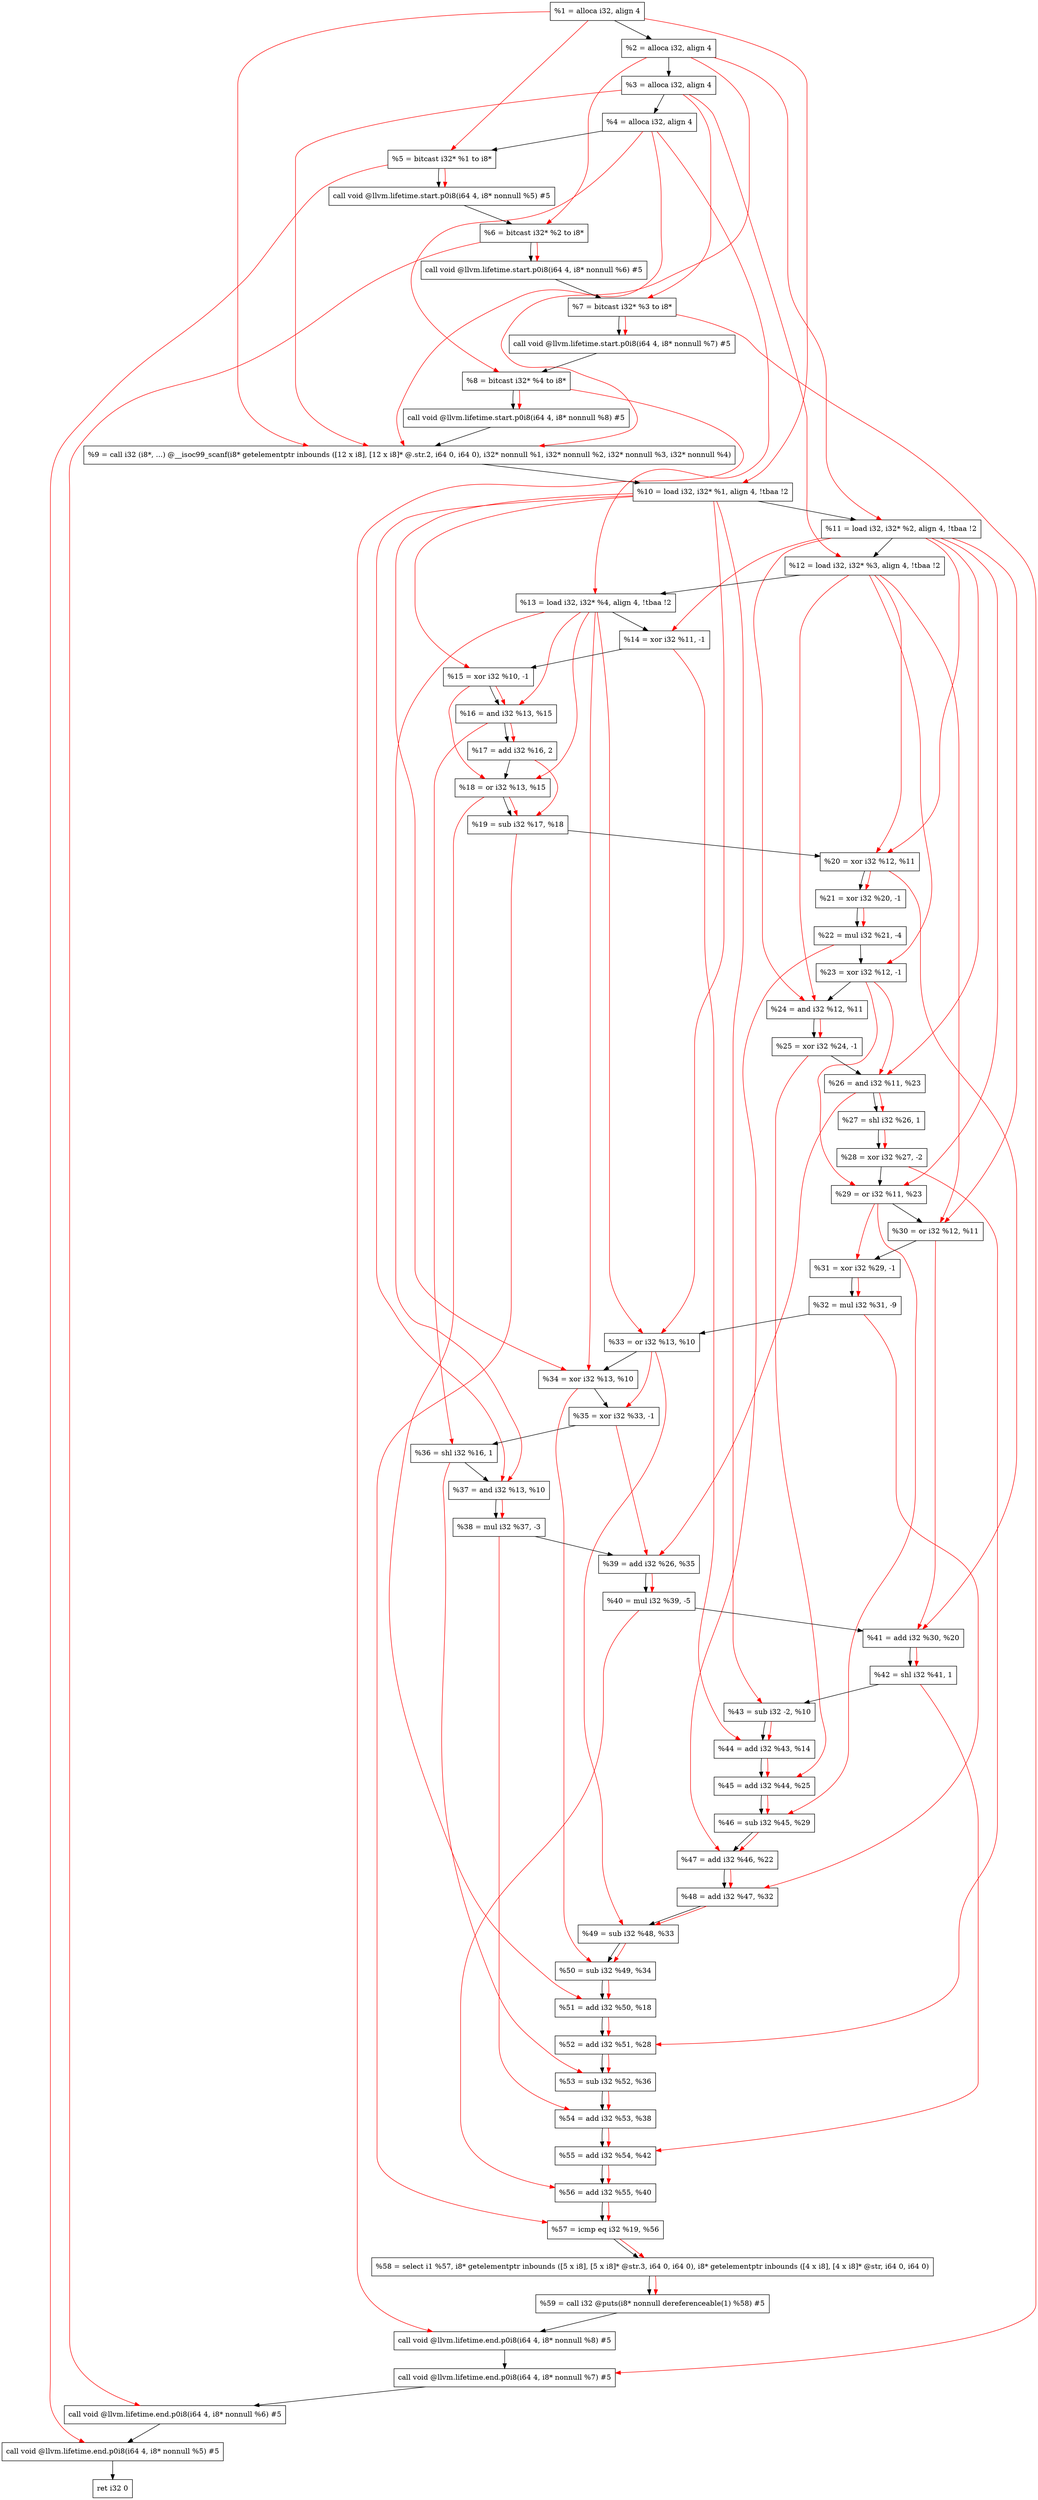 digraph "DFG for'main' function" {
	Node0x2311ec8[shape=record, label="  %1 = alloca i32, align 4"];
	Node0x2311f48[shape=record, label="  %2 = alloca i32, align 4"];
	Node0x2311fd8[shape=record, label="  %3 = alloca i32, align 4"];
	Node0x2312038[shape=record, label="  %4 = alloca i32, align 4"];
	Node0x23120e8[shape=record, label="  %5 = bitcast i32* %1 to i8*"];
	Node0x2312518[shape=record, label="  call void @llvm.lifetime.start.p0i8(i64 4, i8* nonnull %5) #5"];
	Node0x23125f8[shape=record, label="  %6 = bitcast i32* %2 to i8*"];
	Node0x23126f8[shape=record, label="  call void @llvm.lifetime.start.p0i8(i64 4, i8* nonnull %6) #5"];
	Node0x23127b8[shape=record, label="  %7 = bitcast i32* %3 to i8*"];
	Node0x2312868[shape=record, label="  call void @llvm.lifetime.start.p0i8(i64 4, i8* nonnull %7) #5"];
	Node0x2312928[shape=record, label="  %8 = bitcast i32* %4 to i8*"];
	Node0x23129d8[shape=record, label="  call void @llvm.lifetime.start.p0i8(i64 4, i8* nonnull %8) #5"];
	Node0x230cc00[shape=record, label="  %9 = call i32 (i8*, ...) @__isoc99_scanf(i8* getelementptr inbounds ([12 x i8], [12 x i8]* @.str.2, i64 0, i64 0), i32* nonnull %1, i32* nonnull %2, i32* nonnull %3, i32* nonnull %4)"];
	Node0x2312bd8[shape=record, label="  %10 = load i32, i32* %1, align 4, !tbaa !2"];
	Node0x2313b48[shape=record, label="  %11 = load i32, i32* %2, align 4, !tbaa !2"];
	Node0x23141b8[shape=record, label="  %12 = load i32, i32* %3, align 4, !tbaa !2"];
	Node0x2314218[shape=record, label="  %13 = load i32, i32* %4, align 4, !tbaa !2"];
	Node0x2314290[shape=record, label="  %14 = xor i32 %11, -1"];
	Node0x2314300[shape=record, label="  %15 = xor i32 %10, -1"];
	Node0x2314370[shape=record, label="  %16 = and i32 %13, %15"];
	Node0x23143e0[shape=record, label="  %17 = add i32 %16, 2"];
	Node0x2314450[shape=record, label="  %18 = or i32 %13, %15"];
	Node0x23144c0[shape=record, label="  %19 = sub i32 %17, %18"];
	Node0x2314530[shape=record, label="  %20 = xor i32 %12, %11"];
	Node0x23145a0[shape=record, label="  %21 = xor i32 %20, -1"];
	Node0x2314610[shape=record, label="  %22 = mul i32 %21, -4"];
	Node0x2314680[shape=record, label="  %23 = xor i32 %12, -1"];
	Node0x23146f0[shape=record, label="  %24 = and i32 %12, %11"];
	Node0x2314760[shape=record, label="  %25 = xor i32 %24, -1"];
	Node0x23147d0[shape=record, label="  %26 = and i32 %11, %23"];
	Node0x2314840[shape=record, label="  %27 = shl i32 %26, 1"];
	Node0x23148b0[shape=record, label="  %28 = xor i32 %27, -2"];
	Node0x2314920[shape=record, label="  %29 = or i32 %11, %23"];
	Node0x2314990[shape=record, label="  %30 = or i32 %12, %11"];
	Node0x2314a00[shape=record, label="  %31 = xor i32 %29, -1"];
	Node0x2314a70[shape=record, label="  %32 = mul i32 %31, -9"];
	Node0x2314ae0[shape=record, label="  %33 = or i32 %13, %10"];
	Node0x2314b50[shape=record, label="  %34 = xor i32 %13, %10"];
	Node0x2314bc0[shape=record, label="  %35 = xor i32 %33, -1"];
	Node0x2314c30[shape=record, label="  %36 = shl i32 %16, 1"];
	Node0x2314ca0[shape=record, label="  %37 = and i32 %13, %10"];
	Node0x2314d10[shape=record, label="  %38 = mul i32 %37, -3"];
	Node0x2314d80[shape=record, label="  %39 = add i32 %26, %35"];
	Node0x2314df0[shape=record, label="  %40 = mul i32 %39, -5"];
	Node0x2314e60[shape=record, label="  %41 = add i32 %30, %20"];
	Node0x2314ed0[shape=record, label="  %42 = shl i32 %41, 1"];
	Node0x2314f40[shape=record, label="  %43 = sub i32 -2, %10"];
	Node0x2314fb0[shape=record, label="  %44 = add i32 %43, %14"];
	Node0x2315020[shape=record, label="  %45 = add i32 %44, %25"];
	Node0x2315090[shape=record, label="  %46 = sub i32 %45, %29"];
	Node0x2315100[shape=record, label="  %47 = add i32 %46, %22"];
	Node0x2315170[shape=record, label="  %48 = add i32 %47, %32"];
	Node0x23151e0[shape=record, label="  %49 = sub i32 %48, %33"];
	Node0x2315250[shape=record, label="  %50 = sub i32 %49, %34"];
	Node0x23152c0[shape=record, label="  %51 = add i32 %50, %18"];
	Node0x2315330[shape=record, label="  %52 = add i32 %51, %28"];
	Node0x23153a0[shape=record, label="  %53 = sub i32 %52, %36"];
	Node0x2315410[shape=record, label="  %54 = add i32 %53, %38"];
	Node0x2315480[shape=record, label="  %55 = add i32 %54, %42"];
	Node0x23154f0[shape=record, label="  %56 = add i32 %55, %40"];
	Node0x2315560[shape=record, label="  %57 = icmp eq i32 %19, %56"];
	Node0x22b18b8[shape=record, label="  %58 = select i1 %57, i8* getelementptr inbounds ([5 x i8], [5 x i8]* @str.3, i64 0, i64 0), i8* getelementptr inbounds ([4 x i8], [4 x i8]* @str, i64 0, i64 0)"];
	Node0x23155f0[shape=record, label="  %59 = call i32 @puts(i8* nonnull dereferenceable(1) %58) #5"];
	Node0x2315898[shape=record, label="  call void @llvm.lifetime.end.p0i8(i64 4, i8* nonnull %8) #5"];
	Node0x23159f8[shape=record, label="  call void @llvm.lifetime.end.p0i8(i64 4, i8* nonnull %7) #5"];
	Node0x2315b08[shape=record, label="  call void @llvm.lifetime.end.p0i8(i64 4, i8* nonnull %6) #5"];
	Node0x2315c18[shape=record, label="  call void @llvm.lifetime.end.p0i8(i64 4, i8* nonnull %5) #5"];
	Node0x2315cd8[shape=record, label="  ret i32 0"];
	Node0x2311ec8 -> Node0x2311f48;
	Node0x2311f48 -> Node0x2311fd8;
	Node0x2311fd8 -> Node0x2312038;
	Node0x2312038 -> Node0x23120e8;
	Node0x23120e8 -> Node0x2312518;
	Node0x2312518 -> Node0x23125f8;
	Node0x23125f8 -> Node0x23126f8;
	Node0x23126f8 -> Node0x23127b8;
	Node0x23127b8 -> Node0x2312868;
	Node0x2312868 -> Node0x2312928;
	Node0x2312928 -> Node0x23129d8;
	Node0x23129d8 -> Node0x230cc00;
	Node0x230cc00 -> Node0x2312bd8;
	Node0x2312bd8 -> Node0x2313b48;
	Node0x2313b48 -> Node0x23141b8;
	Node0x23141b8 -> Node0x2314218;
	Node0x2314218 -> Node0x2314290;
	Node0x2314290 -> Node0x2314300;
	Node0x2314300 -> Node0x2314370;
	Node0x2314370 -> Node0x23143e0;
	Node0x23143e0 -> Node0x2314450;
	Node0x2314450 -> Node0x23144c0;
	Node0x23144c0 -> Node0x2314530;
	Node0x2314530 -> Node0x23145a0;
	Node0x23145a0 -> Node0x2314610;
	Node0x2314610 -> Node0x2314680;
	Node0x2314680 -> Node0x23146f0;
	Node0x23146f0 -> Node0x2314760;
	Node0x2314760 -> Node0x23147d0;
	Node0x23147d0 -> Node0x2314840;
	Node0x2314840 -> Node0x23148b0;
	Node0x23148b0 -> Node0x2314920;
	Node0x2314920 -> Node0x2314990;
	Node0x2314990 -> Node0x2314a00;
	Node0x2314a00 -> Node0x2314a70;
	Node0x2314a70 -> Node0x2314ae0;
	Node0x2314ae0 -> Node0x2314b50;
	Node0x2314b50 -> Node0x2314bc0;
	Node0x2314bc0 -> Node0x2314c30;
	Node0x2314c30 -> Node0x2314ca0;
	Node0x2314ca0 -> Node0x2314d10;
	Node0x2314d10 -> Node0x2314d80;
	Node0x2314d80 -> Node0x2314df0;
	Node0x2314df0 -> Node0x2314e60;
	Node0x2314e60 -> Node0x2314ed0;
	Node0x2314ed0 -> Node0x2314f40;
	Node0x2314f40 -> Node0x2314fb0;
	Node0x2314fb0 -> Node0x2315020;
	Node0x2315020 -> Node0x2315090;
	Node0x2315090 -> Node0x2315100;
	Node0x2315100 -> Node0x2315170;
	Node0x2315170 -> Node0x23151e0;
	Node0x23151e0 -> Node0x2315250;
	Node0x2315250 -> Node0x23152c0;
	Node0x23152c0 -> Node0x2315330;
	Node0x2315330 -> Node0x23153a0;
	Node0x23153a0 -> Node0x2315410;
	Node0x2315410 -> Node0x2315480;
	Node0x2315480 -> Node0x23154f0;
	Node0x23154f0 -> Node0x2315560;
	Node0x2315560 -> Node0x22b18b8;
	Node0x22b18b8 -> Node0x23155f0;
	Node0x23155f0 -> Node0x2315898;
	Node0x2315898 -> Node0x23159f8;
	Node0x23159f8 -> Node0x2315b08;
	Node0x2315b08 -> Node0x2315c18;
	Node0x2315c18 -> Node0x2315cd8;
edge [color=red]
	Node0x2311ec8 -> Node0x23120e8;
	Node0x23120e8 -> Node0x2312518;
	Node0x2311f48 -> Node0x23125f8;
	Node0x23125f8 -> Node0x23126f8;
	Node0x2311fd8 -> Node0x23127b8;
	Node0x23127b8 -> Node0x2312868;
	Node0x2312038 -> Node0x2312928;
	Node0x2312928 -> Node0x23129d8;
	Node0x2311ec8 -> Node0x230cc00;
	Node0x2311f48 -> Node0x230cc00;
	Node0x2311fd8 -> Node0x230cc00;
	Node0x2312038 -> Node0x230cc00;
	Node0x2311ec8 -> Node0x2312bd8;
	Node0x2311f48 -> Node0x2313b48;
	Node0x2311fd8 -> Node0x23141b8;
	Node0x2312038 -> Node0x2314218;
	Node0x2313b48 -> Node0x2314290;
	Node0x2312bd8 -> Node0x2314300;
	Node0x2314218 -> Node0x2314370;
	Node0x2314300 -> Node0x2314370;
	Node0x2314370 -> Node0x23143e0;
	Node0x2314218 -> Node0x2314450;
	Node0x2314300 -> Node0x2314450;
	Node0x23143e0 -> Node0x23144c0;
	Node0x2314450 -> Node0x23144c0;
	Node0x23141b8 -> Node0x2314530;
	Node0x2313b48 -> Node0x2314530;
	Node0x2314530 -> Node0x23145a0;
	Node0x23145a0 -> Node0x2314610;
	Node0x23141b8 -> Node0x2314680;
	Node0x23141b8 -> Node0x23146f0;
	Node0x2313b48 -> Node0x23146f0;
	Node0x23146f0 -> Node0x2314760;
	Node0x2313b48 -> Node0x23147d0;
	Node0x2314680 -> Node0x23147d0;
	Node0x23147d0 -> Node0x2314840;
	Node0x2314840 -> Node0x23148b0;
	Node0x2313b48 -> Node0x2314920;
	Node0x2314680 -> Node0x2314920;
	Node0x23141b8 -> Node0x2314990;
	Node0x2313b48 -> Node0x2314990;
	Node0x2314920 -> Node0x2314a00;
	Node0x2314a00 -> Node0x2314a70;
	Node0x2314218 -> Node0x2314ae0;
	Node0x2312bd8 -> Node0x2314ae0;
	Node0x2314218 -> Node0x2314b50;
	Node0x2312bd8 -> Node0x2314b50;
	Node0x2314ae0 -> Node0x2314bc0;
	Node0x2314370 -> Node0x2314c30;
	Node0x2314218 -> Node0x2314ca0;
	Node0x2312bd8 -> Node0x2314ca0;
	Node0x2314ca0 -> Node0x2314d10;
	Node0x23147d0 -> Node0x2314d80;
	Node0x2314bc0 -> Node0x2314d80;
	Node0x2314d80 -> Node0x2314df0;
	Node0x2314990 -> Node0x2314e60;
	Node0x2314530 -> Node0x2314e60;
	Node0x2314e60 -> Node0x2314ed0;
	Node0x2312bd8 -> Node0x2314f40;
	Node0x2314f40 -> Node0x2314fb0;
	Node0x2314290 -> Node0x2314fb0;
	Node0x2314fb0 -> Node0x2315020;
	Node0x2314760 -> Node0x2315020;
	Node0x2315020 -> Node0x2315090;
	Node0x2314920 -> Node0x2315090;
	Node0x2315090 -> Node0x2315100;
	Node0x2314610 -> Node0x2315100;
	Node0x2315100 -> Node0x2315170;
	Node0x2314a70 -> Node0x2315170;
	Node0x2315170 -> Node0x23151e0;
	Node0x2314ae0 -> Node0x23151e0;
	Node0x23151e0 -> Node0x2315250;
	Node0x2314b50 -> Node0x2315250;
	Node0x2315250 -> Node0x23152c0;
	Node0x2314450 -> Node0x23152c0;
	Node0x23152c0 -> Node0x2315330;
	Node0x23148b0 -> Node0x2315330;
	Node0x2315330 -> Node0x23153a0;
	Node0x2314c30 -> Node0x23153a0;
	Node0x23153a0 -> Node0x2315410;
	Node0x2314d10 -> Node0x2315410;
	Node0x2315410 -> Node0x2315480;
	Node0x2314ed0 -> Node0x2315480;
	Node0x2315480 -> Node0x23154f0;
	Node0x2314df0 -> Node0x23154f0;
	Node0x23144c0 -> Node0x2315560;
	Node0x23154f0 -> Node0x2315560;
	Node0x2315560 -> Node0x22b18b8;
	Node0x22b18b8 -> Node0x23155f0;
	Node0x2312928 -> Node0x2315898;
	Node0x23127b8 -> Node0x23159f8;
	Node0x23125f8 -> Node0x2315b08;
	Node0x23120e8 -> Node0x2315c18;
}
